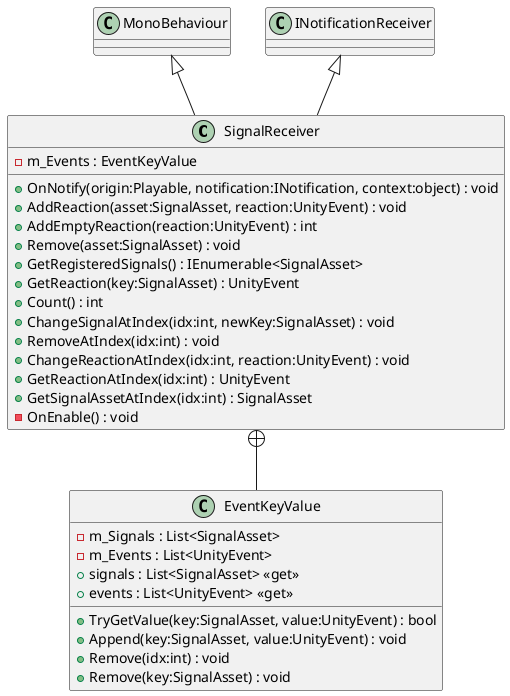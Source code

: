 @startuml
class SignalReceiver {
    - m_Events : EventKeyValue
    + OnNotify(origin:Playable, notification:INotification, context:object) : void
    + AddReaction(asset:SignalAsset, reaction:UnityEvent) : void
    + AddEmptyReaction(reaction:UnityEvent) : int
    + Remove(asset:SignalAsset) : void
    + GetRegisteredSignals() : IEnumerable<SignalAsset>
    + GetReaction(key:SignalAsset) : UnityEvent
    + Count() : int
    + ChangeSignalAtIndex(idx:int, newKey:SignalAsset) : void
    + RemoveAtIndex(idx:int) : void
    + ChangeReactionAtIndex(idx:int, reaction:UnityEvent) : void
    + GetReactionAtIndex(idx:int) : UnityEvent
    + GetSignalAssetAtIndex(idx:int) : SignalAsset
    - OnEnable() : void
}
class EventKeyValue {
    - m_Signals : List<SignalAsset>
    - m_Events : List<UnityEvent>
    + TryGetValue(key:SignalAsset, value:UnityEvent) : bool
    + Append(key:SignalAsset, value:UnityEvent) : void
    + Remove(idx:int) : void
    + Remove(key:SignalAsset) : void
    + signals : List<SignalAsset> <<get>>
    + events : List<UnityEvent> <<get>>
}
MonoBehaviour <|-- SignalReceiver
INotificationReceiver <|-- SignalReceiver
SignalReceiver +-- EventKeyValue
@enduml

